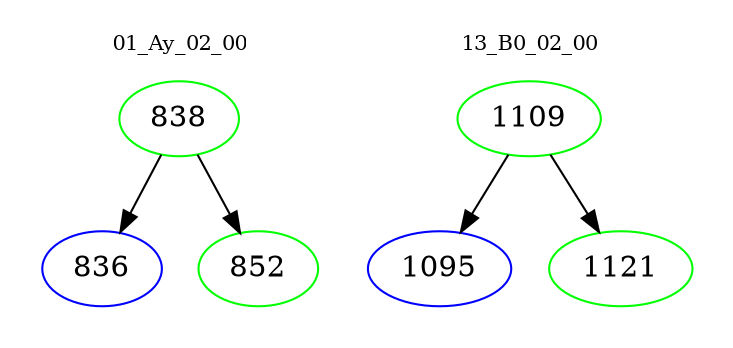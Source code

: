 digraph{
subgraph cluster_0 {
color = white
label = "01_Ay_02_00";
fontsize=10;
T0_838 [label="838", color="green"]
T0_838 -> T0_836 [color="black"]
T0_836 [label="836", color="blue"]
T0_838 -> T0_852 [color="black"]
T0_852 [label="852", color="green"]
}
subgraph cluster_1 {
color = white
label = "13_B0_02_00";
fontsize=10;
T1_1109 [label="1109", color="green"]
T1_1109 -> T1_1095 [color="black"]
T1_1095 [label="1095", color="blue"]
T1_1109 -> T1_1121 [color="black"]
T1_1121 [label="1121", color="green"]
}
}
